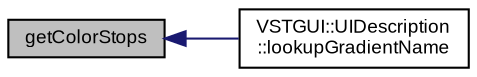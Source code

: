 digraph "getColorStops"
{
  bgcolor="transparent";
  edge [fontname="Arial",fontsize="9",labelfontname="Arial",labelfontsize="9"];
  node [fontname="Arial",fontsize="9",shape=record];
  rankdir="LR";
  Node1 [label="getColorStops",height=0.2,width=0.4,color="black", fillcolor="grey75", style="filled" fontcolor="black"];
  Node1 -> Node2 [dir="back",color="midnightblue",fontsize="9",style="solid",fontname="Arial"];
  Node2 [label="VSTGUI::UIDescription\l::lookupGradientName",height=0.2,width=0.4,color="black",URL="$class_v_s_t_g_u_i_1_1_u_i_description.html#aa71fdbad90e800bc2fd9328a35988dee"];
}
